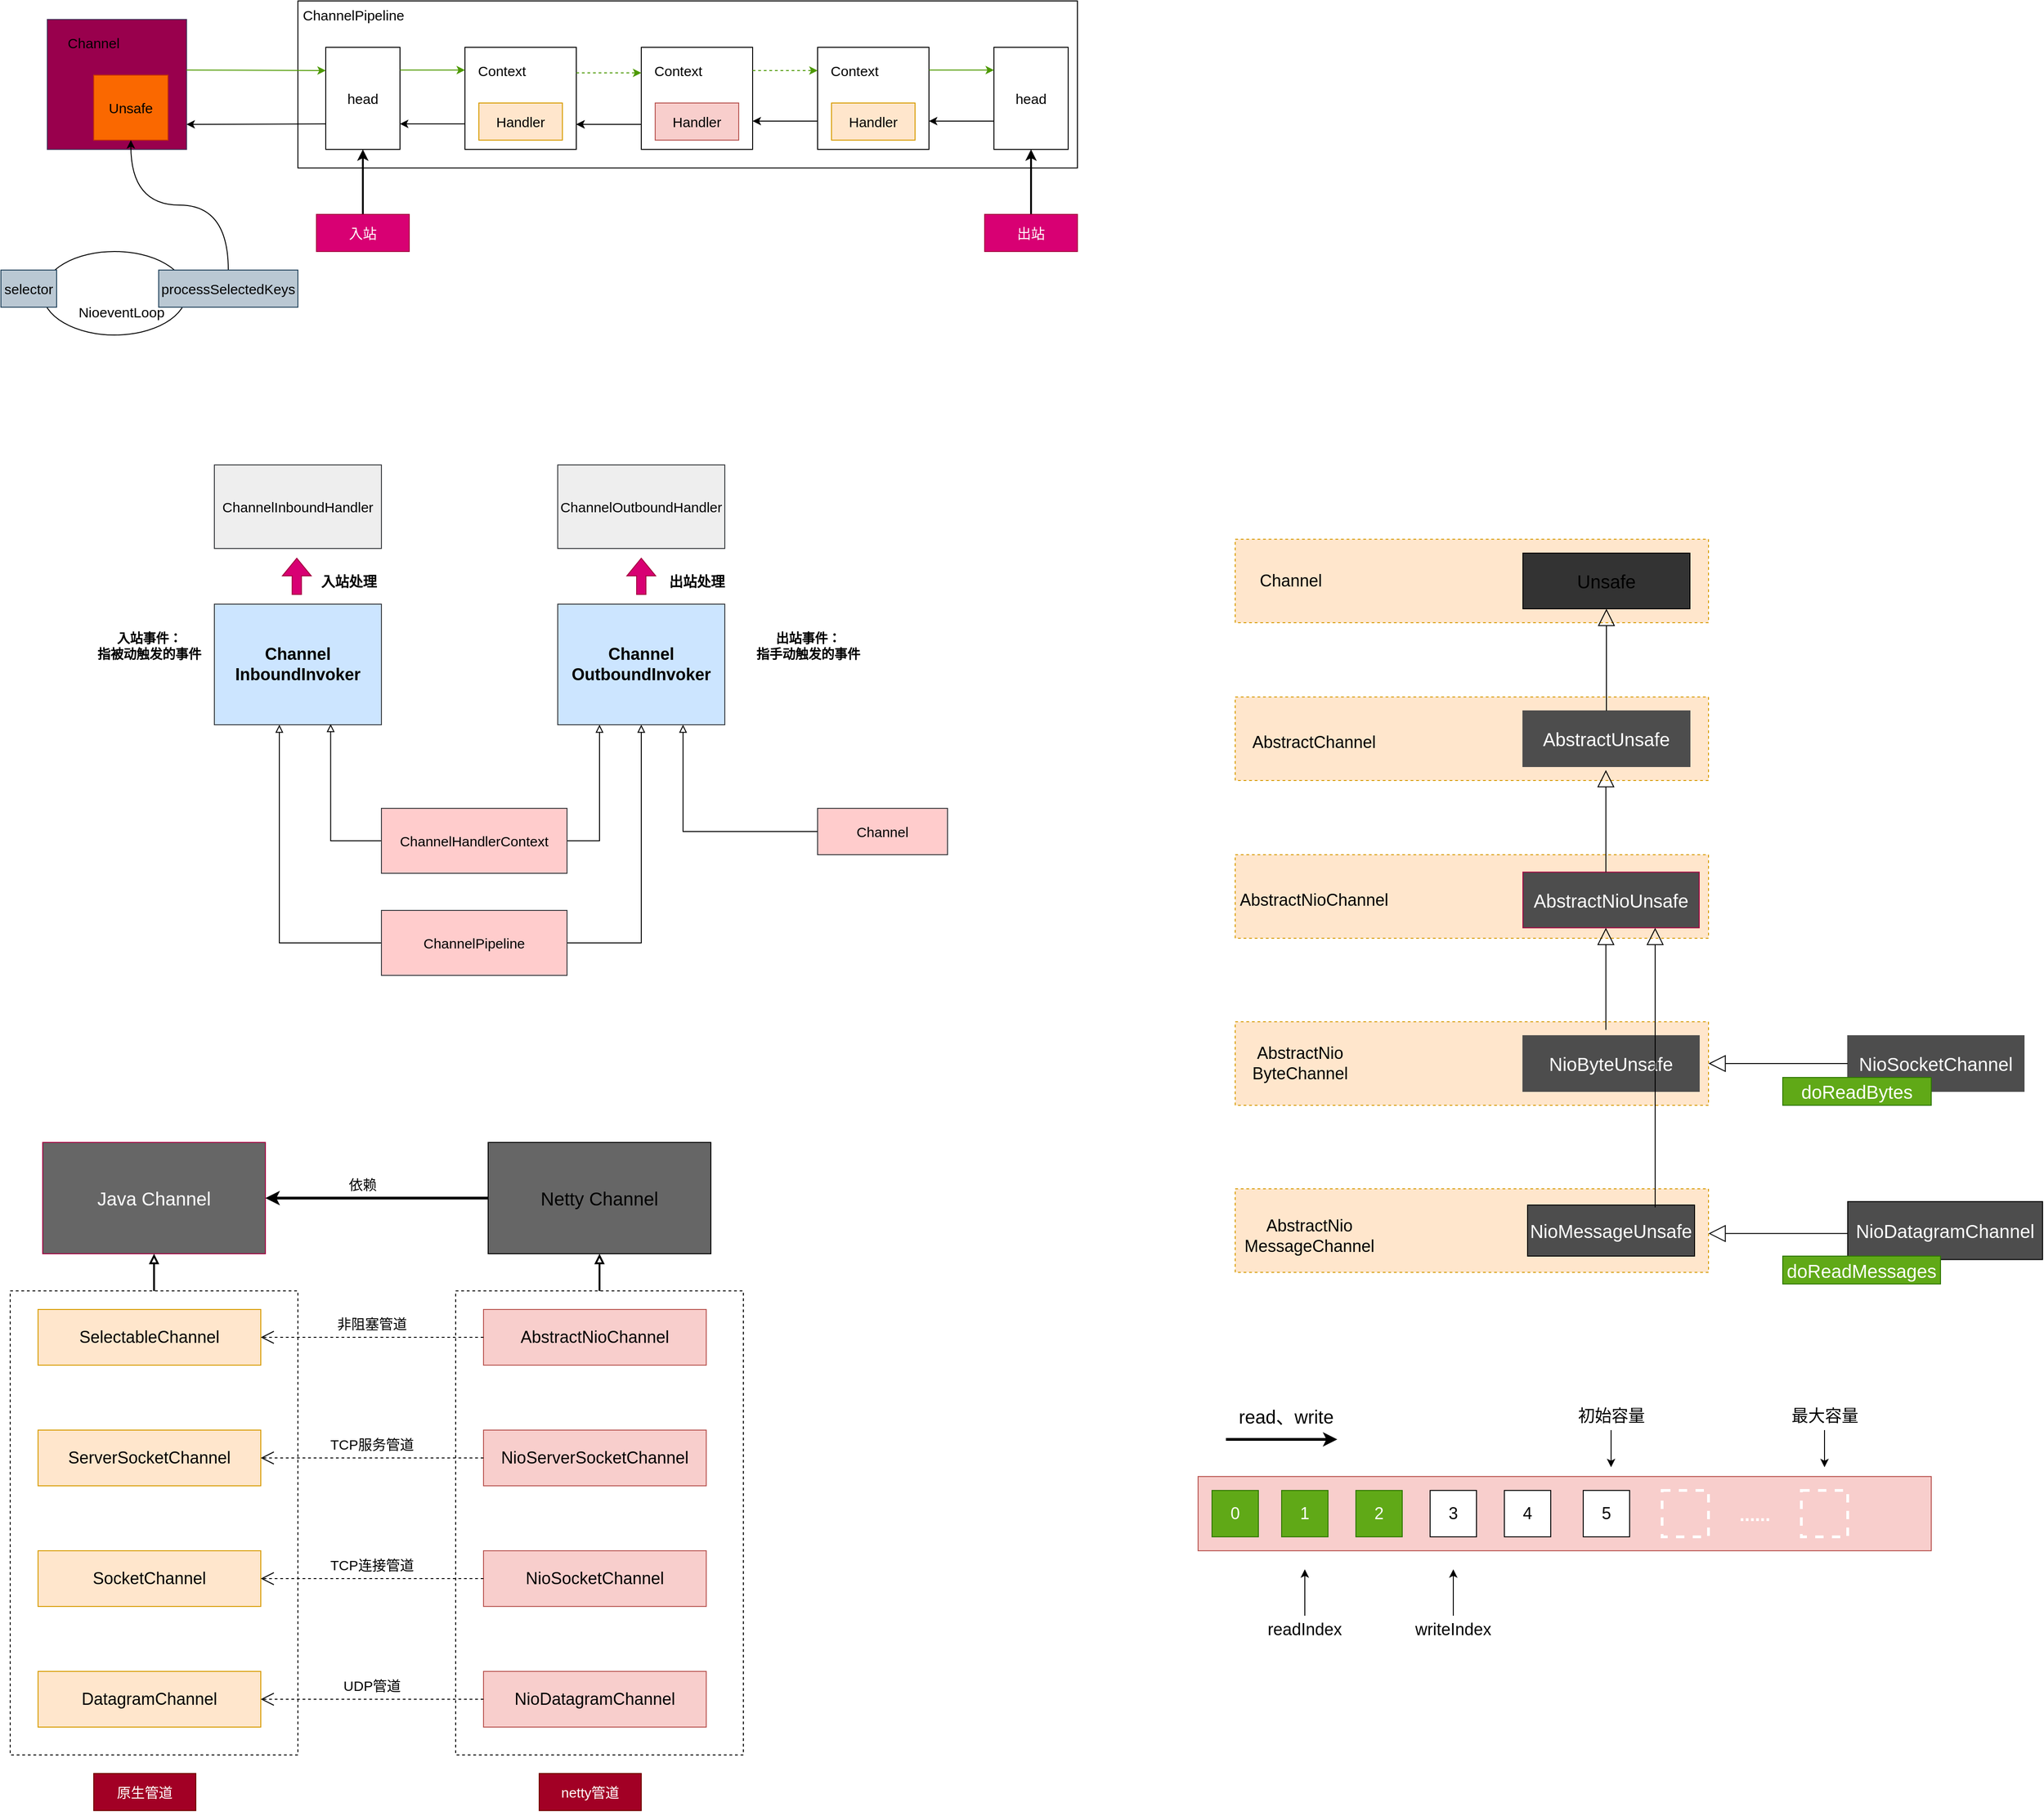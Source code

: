 <mxfile version="21.6.2" type="github">
  <diagram name="第 1 页" id="5RFoSRukjEvtjaILlS-Z">
    <mxGraphModel dx="1687" dy="899" grid="1" gridSize="10" guides="1" tooltips="1" connect="1" arrows="1" fold="1" page="1" pageScale="1" pageWidth="3300" pageHeight="2339" math="0" shadow="0">
      <root>
        <mxCell id="0" />
        <mxCell id="1" parent="0" />
        <mxCell id="2OzlkHz3CTzESMhRhcFs-1" value="" style="rounded=0;whiteSpace=wrap;html=1;fillColor=default;" vertex="1" parent="1">
          <mxGeometry x="640" y="250" width="840" height="180" as="geometry" />
        </mxCell>
        <mxCell id="2OzlkHz3CTzESMhRhcFs-2" value="&lt;font style=&quot;font-size: 15px;&quot;&gt;head&lt;/font&gt;" style="rounded=0;whiteSpace=wrap;html=1;" vertex="1" parent="1">
          <mxGeometry x="670" y="300" width="80" height="110" as="geometry" />
        </mxCell>
        <mxCell id="2OzlkHz3CTzESMhRhcFs-3" value="" style="rounded=0;whiteSpace=wrap;html=1;" vertex="1" parent="1">
          <mxGeometry x="820" y="300" width="120" height="110" as="geometry" />
        </mxCell>
        <mxCell id="2OzlkHz3CTzESMhRhcFs-9" value="&lt;font style=&quot;font-size: 15px;&quot;&gt;head&lt;/font&gt;" style="rounded=0;whiteSpace=wrap;html=1;" vertex="1" parent="1">
          <mxGeometry x="1390" y="300" width="80" height="110" as="geometry" />
        </mxCell>
        <mxCell id="2OzlkHz3CTzESMhRhcFs-10" value="&lt;font style=&quot;font-size: 15px;&quot;&gt;Handler&lt;/font&gt;" style="rounded=0;whiteSpace=wrap;html=1;fillColor=#ffe6cc;strokeColor=#d79b00;" vertex="1" parent="1">
          <mxGeometry x="835" y="360" width="90" height="40" as="geometry" />
        </mxCell>
        <mxCell id="2OzlkHz3CTzESMhRhcFs-11" value="&lt;font style=&quot;font-size: 15px;&quot;&gt;Context&lt;/font&gt;" style="text;html=1;strokeColor=none;fillColor=none;align=center;verticalAlign=middle;whiteSpace=wrap;rounded=0;" vertex="1" parent="1">
          <mxGeometry x="830" y="310" width="60" height="30" as="geometry" />
        </mxCell>
        <mxCell id="2OzlkHz3CTzESMhRhcFs-13" value="" style="rounded=0;whiteSpace=wrap;html=1;" vertex="1" parent="1">
          <mxGeometry x="1010" y="300" width="120" height="110" as="geometry" />
        </mxCell>
        <mxCell id="2OzlkHz3CTzESMhRhcFs-14" value="&lt;font style=&quot;font-size: 15px;&quot;&gt;Handler&lt;/font&gt;" style="rounded=0;whiteSpace=wrap;html=1;fillColor=#f8cecc;strokeColor=#b85450;" vertex="1" parent="1">
          <mxGeometry x="1025" y="360" width="90" height="40" as="geometry" />
        </mxCell>
        <mxCell id="2OzlkHz3CTzESMhRhcFs-15" value="&lt;font style=&quot;font-size: 15px;&quot;&gt;Context&lt;/font&gt;" style="text;html=1;strokeColor=none;fillColor=none;align=center;verticalAlign=middle;whiteSpace=wrap;rounded=0;" vertex="1" parent="1">
          <mxGeometry x="1020" y="310" width="60" height="30" as="geometry" />
        </mxCell>
        <mxCell id="2OzlkHz3CTzESMhRhcFs-16" value="" style="rounded=0;whiteSpace=wrap;html=1;" vertex="1" parent="1">
          <mxGeometry x="1200" y="300" width="120" height="110" as="geometry" />
        </mxCell>
        <mxCell id="2OzlkHz3CTzESMhRhcFs-17" value="&lt;font style=&quot;font-size: 15px;&quot;&gt;Handler&lt;/font&gt;" style="rounded=0;whiteSpace=wrap;html=1;fillColor=#ffe6cc;strokeColor=#d79b00;" vertex="1" parent="1">
          <mxGeometry x="1215" y="360" width="90" height="40" as="geometry" />
        </mxCell>
        <mxCell id="2OzlkHz3CTzESMhRhcFs-18" value="&lt;font style=&quot;font-size: 15px;&quot;&gt;Context&lt;/font&gt;" style="text;html=1;strokeColor=none;fillColor=none;align=center;verticalAlign=middle;whiteSpace=wrap;rounded=0;" vertex="1" parent="1">
          <mxGeometry x="1210" y="310" width="60" height="30" as="geometry" />
        </mxCell>
        <mxCell id="2OzlkHz3CTzESMhRhcFs-19" value="" style="endArrow=classic;html=1;rounded=0;exitX=1;exitY=0.25;exitDx=0;exitDy=0;entryX=0;entryY=0.25;entryDx=0;entryDy=0;fillColor=#ffcc99;strokeColor=#4D9900;dashed=1;" edge="1" parent="1" source="2OzlkHz3CTzESMhRhcFs-3" target="2OzlkHz3CTzESMhRhcFs-13">
          <mxGeometry width="50" height="50" relative="1" as="geometry">
            <mxPoint x="1000" y="520" as="sourcePoint" />
            <mxPoint x="1050" y="470" as="targetPoint" />
          </mxGeometry>
        </mxCell>
        <mxCell id="2OzlkHz3CTzESMhRhcFs-20" value="" style="endArrow=classic;html=1;rounded=0;exitX=1;exitY=0.25;exitDx=0;exitDy=0;entryX=0;entryY=0.25;entryDx=0;entryDy=0;fillColor=#ffcc99;strokeColor=#4D9900;dashed=1;" edge="1" parent="1">
          <mxGeometry width="50" height="50" relative="1" as="geometry">
            <mxPoint x="1130" y="325" as="sourcePoint" />
            <mxPoint x="1200" y="325" as="targetPoint" />
          </mxGeometry>
        </mxCell>
        <mxCell id="2OzlkHz3CTzESMhRhcFs-21" value="" style="endArrow=classic;html=1;rounded=0;exitX=1;exitY=0.25;exitDx=0;exitDy=0;entryX=0;entryY=0.25;entryDx=0;entryDy=0;fillColor=#ffcc99;strokeColor=#4D9900;" edge="1" parent="1">
          <mxGeometry width="50" height="50" relative="1" as="geometry">
            <mxPoint x="1320" y="324.5" as="sourcePoint" />
            <mxPoint x="1390" y="324.5" as="targetPoint" />
          </mxGeometry>
        </mxCell>
        <mxCell id="2OzlkHz3CTzESMhRhcFs-22" value="" style="endArrow=classic;html=1;rounded=0;exitX=1;exitY=0.25;exitDx=0;exitDy=0;entryX=0;entryY=0.25;entryDx=0;entryDy=0;fillColor=#ffcc99;strokeColor=#4D9900;" edge="1" parent="1">
          <mxGeometry width="50" height="50" relative="1" as="geometry">
            <mxPoint x="750" y="324.5" as="sourcePoint" />
            <mxPoint x="820" y="324.5" as="targetPoint" />
          </mxGeometry>
        </mxCell>
        <mxCell id="2OzlkHz3CTzESMhRhcFs-23" value="" style="endArrow=classic;html=1;rounded=0;exitX=0;exitY=0.75;exitDx=0;exitDy=0;entryX=1;entryY=0.75;entryDx=0;entryDy=0;" edge="1" parent="1" source="2OzlkHz3CTzESMhRhcFs-3" target="2OzlkHz3CTzESMhRhcFs-2">
          <mxGeometry width="50" height="50" relative="1" as="geometry">
            <mxPoint x="700" y="510" as="sourcePoint" />
            <mxPoint x="750" y="460" as="targetPoint" />
          </mxGeometry>
        </mxCell>
        <mxCell id="2OzlkHz3CTzESMhRhcFs-24" value="" style="endArrow=classic;html=1;rounded=0;exitX=0;exitY=0.75;exitDx=0;exitDy=0;entryX=1;entryY=0.75;entryDx=0;entryDy=0;" edge="1" parent="1">
          <mxGeometry width="50" height="50" relative="1" as="geometry">
            <mxPoint x="1010" y="383" as="sourcePoint" />
            <mxPoint x="940" y="383" as="targetPoint" />
          </mxGeometry>
        </mxCell>
        <mxCell id="2OzlkHz3CTzESMhRhcFs-25" value="" style="endArrow=classic;html=1;rounded=0;exitX=0;exitY=0.75;exitDx=0;exitDy=0;entryX=1;entryY=0.75;entryDx=0;entryDy=0;" edge="1" parent="1">
          <mxGeometry width="50" height="50" relative="1" as="geometry">
            <mxPoint x="1200" y="379.5" as="sourcePoint" />
            <mxPoint x="1130" y="379.5" as="targetPoint" />
          </mxGeometry>
        </mxCell>
        <mxCell id="2OzlkHz3CTzESMhRhcFs-26" value="" style="endArrow=classic;html=1;rounded=0;exitX=0;exitY=0.75;exitDx=0;exitDy=0;entryX=1;entryY=0.75;entryDx=0;entryDy=0;" edge="1" parent="1">
          <mxGeometry width="50" height="50" relative="1" as="geometry">
            <mxPoint x="1010" y="383" as="sourcePoint" />
            <mxPoint x="940" y="383" as="targetPoint" />
          </mxGeometry>
        </mxCell>
        <mxCell id="2OzlkHz3CTzESMhRhcFs-27" value="" style="endArrow=classic;html=1;rounded=0;exitX=0;exitY=0.75;exitDx=0;exitDy=0;entryX=1;entryY=0.75;entryDx=0;entryDy=0;" edge="1" parent="1">
          <mxGeometry width="50" height="50" relative="1" as="geometry">
            <mxPoint x="1390" y="379.5" as="sourcePoint" />
            <mxPoint x="1320" y="379.5" as="targetPoint" />
          </mxGeometry>
        </mxCell>
        <mxCell id="2OzlkHz3CTzESMhRhcFs-28" value="&lt;span style=&quot;font-size: 15px;&quot;&gt;ChannelPipeline&lt;/span&gt;" style="text;html=1;strokeColor=none;fillColor=none;align=center;verticalAlign=middle;whiteSpace=wrap;rounded=0;" vertex="1" parent="1">
          <mxGeometry x="640" y="250" width="120" height="30" as="geometry" />
        </mxCell>
        <mxCell id="2OzlkHz3CTzESMhRhcFs-29" value="" style="rounded=0;whiteSpace=wrap;html=1;fillColor=#99004D;fontColor=#ffffff;strokeColor=#432D57;" vertex="1" parent="1">
          <mxGeometry x="370" y="270" width="150" height="140" as="geometry" />
        </mxCell>
        <mxCell id="2OzlkHz3CTzESMhRhcFs-30" value="&lt;font style=&quot;font-size: 15px;&quot;&gt;Unsafe&lt;/font&gt;" style="rounded=0;whiteSpace=wrap;html=1;fillColor=#fa6800;fontColor=#000000;strokeColor=#C73500;" vertex="1" parent="1">
          <mxGeometry x="420" y="330" width="80" height="70" as="geometry" />
        </mxCell>
        <mxCell id="2OzlkHz3CTzESMhRhcFs-31" value="&lt;font style=&quot;font-size: 15px;&quot;&gt;Channel&lt;/font&gt;" style="text;html=1;strokeColor=none;fillColor=none;align=center;verticalAlign=middle;whiteSpace=wrap;rounded=0;" vertex="1" parent="1">
          <mxGeometry x="390" y="280" width="60" height="30" as="geometry" />
        </mxCell>
        <mxCell id="2OzlkHz3CTzESMhRhcFs-32" value="" style="ellipse;whiteSpace=wrap;html=1;" vertex="1" parent="1">
          <mxGeometry x="365" y="520" width="155" height="90" as="geometry" />
        </mxCell>
        <mxCell id="2OzlkHz3CTzESMhRhcFs-36" style="edgeStyle=orthogonalEdgeStyle;rounded=0;orthogonalLoop=1;jettySize=auto;html=1;entryX=0.5;entryY=1;entryDx=0;entryDy=0;curved=1;" edge="1" parent="1" source="2OzlkHz3CTzESMhRhcFs-33" target="2OzlkHz3CTzESMhRhcFs-30">
          <mxGeometry relative="1" as="geometry" />
        </mxCell>
        <mxCell id="2OzlkHz3CTzESMhRhcFs-33" value="&lt;font style=&quot;font-size: 15px;&quot;&gt;processSelectedKeys&lt;/font&gt;" style="rounded=0;whiteSpace=wrap;html=1;fillColor=#bac8d3;strokeColor=#23445d;" vertex="1" parent="1">
          <mxGeometry x="490" y="540" width="150" height="40" as="geometry" />
        </mxCell>
        <mxCell id="2OzlkHz3CTzESMhRhcFs-34" value="&lt;font style=&quot;font-size: 15px;&quot;&gt;selector&lt;/font&gt;" style="rounded=0;whiteSpace=wrap;html=1;fillColor=#bac8d3;strokeColor=#23445d;" vertex="1" parent="1">
          <mxGeometry x="320" y="540" width="60" height="40" as="geometry" />
        </mxCell>
        <mxCell id="2OzlkHz3CTzESMhRhcFs-35" value="&lt;font style=&quot;font-size: 15px;&quot;&gt;NioeventLoop&lt;/font&gt;" style="text;html=1;strokeColor=none;fillColor=none;align=center;verticalAlign=middle;whiteSpace=wrap;rounded=0;" vertex="1" parent="1">
          <mxGeometry x="420" y="570" width="60" height="30" as="geometry" />
        </mxCell>
        <mxCell id="2OzlkHz3CTzESMhRhcFs-37" value="" style="endArrow=classic;html=1;rounded=0;exitX=1;exitY=0.25;exitDx=0;exitDy=0;fillColor=#ffcc99;strokeColor=#4D9900;" edge="1" parent="1">
          <mxGeometry width="50" height="50" relative="1" as="geometry">
            <mxPoint x="520" y="324.5" as="sourcePoint" />
            <mxPoint x="670" y="325" as="targetPoint" />
          </mxGeometry>
        </mxCell>
        <mxCell id="2OzlkHz3CTzESMhRhcFs-38" value="" style="endArrow=classic;html=1;rounded=0;exitX=0;exitY=0.75;exitDx=0;exitDy=0;entryX=1;entryY=0.75;entryDx=0;entryDy=0;" edge="1" parent="1" source="2OzlkHz3CTzESMhRhcFs-2">
          <mxGeometry width="50" height="50" relative="1" as="geometry">
            <mxPoint x="590" y="383" as="sourcePoint" />
            <mxPoint x="520" y="383" as="targetPoint" />
          </mxGeometry>
        </mxCell>
        <mxCell id="2OzlkHz3CTzESMhRhcFs-40" style="edgeStyle=orthogonalEdgeStyle;rounded=0;orthogonalLoop=1;jettySize=auto;html=1;entryX=0.5;entryY=1;entryDx=0;entryDy=0;strokeWidth=2;" edge="1" parent="1" source="2OzlkHz3CTzESMhRhcFs-39" target="2OzlkHz3CTzESMhRhcFs-2">
          <mxGeometry relative="1" as="geometry" />
        </mxCell>
        <mxCell id="2OzlkHz3CTzESMhRhcFs-39" value="&lt;font style=&quot;font-size: 15px;&quot;&gt;入站&lt;/font&gt;" style="rounded=0;whiteSpace=wrap;html=1;fillColor=#d80073;fontColor=#ffffff;strokeColor=#A50040;" vertex="1" parent="1">
          <mxGeometry x="660" y="480" width="100" height="40" as="geometry" />
        </mxCell>
        <mxCell id="2OzlkHz3CTzESMhRhcFs-42" value="" style="edgeStyle=orthogonalEdgeStyle;rounded=0;orthogonalLoop=1;jettySize=auto;html=1;strokeWidth=2;" edge="1" parent="1" source="2OzlkHz3CTzESMhRhcFs-41" target="2OzlkHz3CTzESMhRhcFs-9">
          <mxGeometry relative="1" as="geometry" />
        </mxCell>
        <mxCell id="2OzlkHz3CTzESMhRhcFs-41" value="&lt;font style=&quot;font-size: 15px;&quot;&gt;出站&lt;/font&gt;" style="rounded=0;whiteSpace=wrap;html=1;fillColor=#d80073;fontColor=#ffffff;strokeColor=#A50040;" vertex="1" parent="1">
          <mxGeometry x="1380" y="480" width="100" height="40" as="geometry" />
        </mxCell>
        <mxCell id="2OzlkHz3CTzESMhRhcFs-43" value="&lt;font style=&quot;font-size: 18px;&quot;&gt;&lt;b&gt;Channel&lt;br&gt;InboundInvoker&lt;/b&gt;&lt;/font&gt;" style="rounded=0;whiteSpace=wrap;html=1;fillColor=#cce5ff;strokeColor=#36393d;" vertex="1" parent="1">
          <mxGeometry x="550" y="900" width="180" height="130" as="geometry" />
        </mxCell>
        <mxCell id="2OzlkHz3CTzESMhRhcFs-44" value="&lt;font style=&quot;font-size: 18px;&quot;&gt;&lt;b&gt;Channel&lt;br&gt;OutboundInvoker&lt;/b&gt;&lt;/font&gt;" style="rounded=0;whiteSpace=wrap;html=1;fillColor=#cce5ff;strokeColor=#36393d;" vertex="1" parent="1">
          <mxGeometry x="920" y="900" width="180" height="130" as="geometry" />
        </mxCell>
        <mxCell id="2OzlkHz3CTzESMhRhcFs-45" value="&lt;font style=&quot;font-size: 15px;&quot;&gt;ChannelInboundHandler&lt;/font&gt;" style="rounded=0;whiteSpace=wrap;html=1;fillColor=#eeeeee;strokeColor=#36393d;" vertex="1" parent="1">
          <mxGeometry x="550" y="750" width="180" height="90" as="geometry" />
        </mxCell>
        <mxCell id="2OzlkHz3CTzESMhRhcFs-46" value="&lt;font style=&quot;font-size: 15px;&quot;&gt;ChannelOutboundHandler&lt;/font&gt;" style="rounded=0;whiteSpace=wrap;html=1;fillColor=#eeeeee;strokeColor=#36393d;" vertex="1" parent="1">
          <mxGeometry x="920" y="750" width="180" height="90" as="geometry" />
        </mxCell>
        <mxCell id="2OzlkHz3CTzESMhRhcFs-51" style="edgeStyle=orthogonalEdgeStyle;rounded=0;orthogonalLoop=1;jettySize=auto;html=1;entryX=0.696;entryY=0.994;entryDx=0;entryDy=0;entryPerimeter=0;endArrow=block;endFill=0;" edge="1" parent="1" source="2OzlkHz3CTzESMhRhcFs-47" target="2OzlkHz3CTzESMhRhcFs-43">
          <mxGeometry relative="1" as="geometry">
            <mxPoint x="685" y="1030" as="targetPoint" />
            <Array as="points">
              <mxPoint x="675" y="1155" />
            </Array>
          </mxGeometry>
        </mxCell>
        <mxCell id="2OzlkHz3CTzESMhRhcFs-52" style="edgeStyle=orthogonalEdgeStyle;rounded=0;orthogonalLoop=1;jettySize=auto;html=1;entryX=0.25;entryY=1;entryDx=0;entryDy=0;endArrow=block;endFill=0;" edge="1" parent="1" source="2OzlkHz3CTzESMhRhcFs-47" target="2OzlkHz3CTzESMhRhcFs-44">
          <mxGeometry relative="1" as="geometry">
            <Array as="points">
              <mxPoint x="965" y="1155" />
            </Array>
          </mxGeometry>
        </mxCell>
        <mxCell id="2OzlkHz3CTzESMhRhcFs-47" value="&lt;font style=&quot;font-size: 15px;&quot;&gt;ChannelHandlerContext&lt;/font&gt;" style="rounded=0;whiteSpace=wrap;html=1;fillColor=#ffcccc;strokeColor=#36393d;" vertex="1" parent="1">
          <mxGeometry x="730" y="1120" width="200" height="70" as="geometry" />
        </mxCell>
        <mxCell id="2OzlkHz3CTzESMhRhcFs-53" style="edgeStyle=orthogonalEdgeStyle;rounded=0;orthogonalLoop=1;jettySize=auto;html=1;endArrow=block;endFill=0;" edge="1" parent="1" source="2OzlkHz3CTzESMhRhcFs-48">
          <mxGeometry relative="1" as="geometry">
            <mxPoint x="620" y="1030" as="targetPoint" />
            <Array as="points">
              <mxPoint x="620" y="1265" />
            </Array>
          </mxGeometry>
        </mxCell>
        <mxCell id="2OzlkHz3CTzESMhRhcFs-54" style="edgeStyle=orthogonalEdgeStyle;rounded=0;orthogonalLoop=1;jettySize=auto;html=1;endArrow=block;endFill=0;" edge="1" parent="1" source="2OzlkHz3CTzESMhRhcFs-48">
          <mxGeometry relative="1" as="geometry">
            <mxPoint x="1010" y="1030" as="targetPoint" />
            <Array as="points">
              <mxPoint x="1010" y="1265" />
              <mxPoint x="1010" y="1030" />
            </Array>
          </mxGeometry>
        </mxCell>
        <mxCell id="2OzlkHz3CTzESMhRhcFs-48" value="&lt;font style=&quot;font-size: 15px;&quot;&gt;ChannelPipeline&lt;/font&gt;" style="rounded=0;whiteSpace=wrap;html=1;fillColor=#ffcccc;strokeColor=#36393d;" vertex="1" parent="1">
          <mxGeometry x="730" y="1230" width="200" height="70" as="geometry" />
        </mxCell>
        <mxCell id="2OzlkHz3CTzESMhRhcFs-49" value="" style="shape=flexArrow;endArrow=classic;html=1;rounded=0;fillColor=#d80073;strokeColor=#A50040;" edge="1" parent="1">
          <mxGeometry width="50" height="50" relative="1" as="geometry">
            <mxPoint x="638.82" y="890" as="sourcePoint" />
            <mxPoint x="638.82" y="850" as="targetPoint" />
          </mxGeometry>
        </mxCell>
        <mxCell id="2OzlkHz3CTzESMhRhcFs-50" value="" style="shape=flexArrow;endArrow=classic;html=1;rounded=0;fillColor=#d80073;strokeColor=#A50040;" edge="1" parent="1">
          <mxGeometry width="50" height="50" relative="1" as="geometry">
            <mxPoint x="1010" y="890" as="sourcePoint" />
            <mxPoint x="1010" y="850" as="targetPoint" />
          </mxGeometry>
        </mxCell>
        <mxCell id="2OzlkHz3CTzESMhRhcFs-56" style="edgeStyle=orthogonalEdgeStyle;rounded=0;orthogonalLoop=1;jettySize=auto;html=1;entryX=0.75;entryY=1;entryDx=0;entryDy=0;endArrow=block;endFill=0;" edge="1" parent="1" source="2OzlkHz3CTzESMhRhcFs-55" target="2OzlkHz3CTzESMhRhcFs-44">
          <mxGeometry relative="1" as="geometry" />
        </mxCell>
        <mxCell id="2OzlkHz3CTzESMhRhcFs-55" value="&lt;font style=&quot;font-size: 15px;&quot;&gt;Channel&lt;/font&gt;" style="rounded=0;whiteSpace=wrap;html=1;fillColor=#ffcccc;strokeColor=#36393d;" vertex="1" parent="1">
          <mxGeometry x="1200" y="1120" width="140" height="50" as="geometry" />
        </mxCell>
        <mxCell id="2OzlkHz3CTzESMhRhcFs-59" value="&lt;font style=&quot;font-size: 15px;&quot;&gt;&lt;b&gt;入站处理&lt;/b&gt;&lt;/font&gt;" style="text;html=1;strokeColor=none;fillColor=none;align=center;verticalAlign=middle;whiteSpace=wrap;rounded=0;" vertex="1" parent="1">
          <mxGeometry x="660" y="860" width="70" height="30" as="geometry" />
        </mxCell>
        <mxCell id="2OzlkHz3CTzESMhRhcFs-60" value="&lt;font style=&quot;font-size: 15px;&quot;&gt;&lt;b&gt;出站处理&lt;/b&gt;&lt;/font&gt;" style="text;html=1;strokeColor=none;fillColor=none;align=center;verticalAlign=middle;whiteSpace=wrap;rounded=0;" vertex="1" parent="1">
          <mxGeometry x="1035" y="860" width="70" height="30" as="geometry" />
        </mxCell>
        <mxCell id="2OzlkHz3CTzESMhRhcFs-61" value="&lt;font style=&quot;font-size: 14px;&quot;&gt;&lt;b&gt;入站事件：&lt;br&gt;指被动触发的事件&lt;/b&gt;&lt;/font&gt;" style="text;html=1;strokeColor=none;fillColor=none;align=center;verticalAlign=middle;whiteSpace=wrap;rounded=0;" vertex="1" parent="1">
          <mxGeometry x="420" y="920" width="120" height="50" as="geometry" />
        </mxCell>
        <mxCell id="2OzlkHz3CTzESMhRhcFs-62" value="&lt;font style=&quot;font-size: 14px;&quot;&gt;&lt;b&gt;出站事件：&lt;br&gt;指手动触发的事件&lt;/b&gt;&lt;/font&gt;" style="text;html=1;strokeColor=none;fillColor=none;align=center;verticalAlign=middle;whiteSpace=wrap;rounded=0;" vertex="1" parent="1">
          <mxGeometry x="1130" y="920" width="120" height="50" as="geometry" />
        </mxCell>
        <mxCell id="2OzlkHz3CTzESMhRhcFs-63" value="&lt;font style=&quot;font-size: 20px;&quot;&gt;Java Channel&lt;/font&gt;" style="rounded=0;whiteSpace=wrap;html=1;fillColor=#666666;fontColor=#ffffff;strokeColor=#A50040;" vertex="1" parent="1">
          <mxGeometry x="365" y="1480" width="240" height="120" as="geometry" />
        </mxCell>
        <mxCell id="2OzlkHz3CTzESMhRhcFs-74" style="edgeStyle=orthogonalEdgeStyle;rounded=0;orthogonalLoop=1;jettySize=auto;html=1;entryX=1;entryY=0.5;entryDx=0;entryDy=0;strokeWidth=3;" edge="1" parent="1" source="2OzlkHz3CTzESMhRhcFs-64" target="2OzlkHz3CTzESMhRhcFs-63">
          <mxGeometry relative="1" as="geometry" />
        </mxCell>
        <mxCell id="2OzlkHz3CTzESMhRhcFs-64" value="&lt;font style=&quot;font-size: 20px;&quot;&gt;Netty Channel&lt;/font&gt;" style="rounded=0;whiteSpace=wrap;html=1;fillColor=#666666;" vertex="1" parent="1">
          <mxGeometry x="845" y="1480" width="240" height="120" as="geometry" />
        </mxCell>
        <mxCell id="2OzlkHz3CTzESMhRhcFs-65" value="&lt;font style=&quot;font-size: 18px;&quot;&gt;SelectableChannel&lt;/font&gt;" style="rounded=0;whiteSpace=wrap;html=1;fillColor=#ffe6cc;strokeColor=#d79b00;" vertex="1" parent="1">
          <mxGeometry x="360" y="1660" width="240" height="60" as="geometry" />
        </mxCell>
        <mxCell id="2OzlkHz3CTzESMhRhcFs-66" value="&lt;font style=&quot;font-size: 18px;&quot;&gt;ServerSocketChannel&lt;/font&gt;" style="rounded=0;whiteSpace=wrap;html=1;fillColor=#ffe6cc;strokeColor=#d79b00;" vertex="1" parent="1">
          <mxGeometry x="360" y="1790" width="240" height="60" as="geometry" />
        </mxCell>
        <mxCell id="2OzlkHz3CTzESMhRhcFs-67" value="&lt;font style=&quot;font-size: 18px;&quot;&gt;SocketChannel&lt;/font&gt;" style="rounded=0;whiteSpace=wrap;html=1;fillColor=#ffe6cc;strokeColor=#d79b00;" vertex="1" parent="1">
          <mxGeometry x="360" y="1920" width="240" height="60" as="geometry" />
        </mxCell>
        <mxCell id="2OzlkHz3CTzESMhRhcFs-68" value="&lt;font style=&quot;font-size: 18px;&quot;&gt;DatagramChannel&lt;/font&gt;" style="rounded=0;whiteSpace=wrap;html=1;fillColor=#ffe6cc;strokeColor=#d79b00;" vertex="1" parent="1">
          <mxGeometry x="360" y="2050" width="240" height="60" as="geometry" />
        </mxCell>
        <mxCell id="2OzlkHz3CTzESMhRhcFs-69" value="&lt;font style=&quot;font-size: 18px;&quot;&gt;AbstractNioChannel&lt;/font&gt;" style="rounded=0;whiteSpace=wrap;html=1;fillColor=#f8cecc;strokeColor=#b85450;" vertex="1" parent="1">
          <mxGeometry x="840" y="1660" width="240" height="60" as="geometry" />
        </mxCell>
        <mxCell id="2OzlkHz3CTzESMhRhcFs-70" value="&lt;font style=&quot;font-size: 18px;&quot;&gt;NioServerSocketChannel&lt;/font&gt;" style="rounded=0;whiteSpace=wrap;html=1;fillColor=#f8cecc;strokeColor=#b85450;" vertex="1" parent="1">
          <mxGeometry x="840" y="1790" width="240" height="60" as="geometry" />
        </mxCell>
        <mxCell id="2OzlkHz3CTzESMhRhcFs-71" value="&lt;font style=&quot;font-size: 18px;&quot;&gt;NioSocketChannel&lt;/font&gt;" style="rounded=0;whiteSpace=wrap;html=1;fillColor=#f8cecc;strokeColor=#b85450;" vertex="1" parent="1">
          <mxGeometry x="840" y="1920" width="240" height="60" as="geometry" />
        </mxCell>
        <mxCell id="2OzlkHz3CTzESMhRhcFs-72" value="&lt;font style=&quot;font-size: 18px;&quot;&gt;NioDatagramChannel&lt;/font&gt;" style="rounded=0;whiteSpace=wrap;html=1;fillColor=#f8cecc;strokeColor=#b85450;" vertex="1" parent="1">
          <mxGeometry x="840" y="2050" width="240" height="60" as="geometry" />
        </mxCell>
        <mxCell id="2OzlkHz3CTzESMhRhcFs-75" value="&lt;font style=&quot;font-size: 15px;&quot;&gt;依赖&lt;/font&gt;" style="text;html=1;strokeColor=none;fillColor=none;align=center;verticalAlign=middle;whiteSpace=wrap;rounded=0;" vertex="1" parent="1">
          <mxGeometry x="680" y="1510" width="60" height="30" as="geometry" />
        </mxCell>
        <mxCell id="2OzlkHz3CTzESMhRhcFs-76" value="" style="endArrow=open;endSize=12;dashed=1;html=1;rounded=0;entryX=1;entryY=0.5;entryDx=0;entryDy=0;exitX=0;exitY=0.5;exitDx=0;exitDy=0;" edge="1" parent="1" source="2OzlkHz3CTzESMhRhcFs-69" target="2OzlkHz3CTzESMhRhcFs-65">
          <mxGeometry width="160" relative="1" as="geometry">
            <mxPoint x="720" y="1770" as="sourcePoint" />
            <mxPoint x="880" y="1770" as="targetPoint" />
          </mxGeometry>
        </mxCell>
        <mxCell id="2OzlkHz3CTzESMhRhcFs-77" value="" style="endArrow=open;endSize=12;dashed=1;html=1;rounded=0;entryX=1;entryY=0.5;entryDx=0;entryDy=0;" edge="1" parent="1" source="2OzlkHz3CTzESMhRhcFs-70" target="2OzlkHz3CTzESMhRhcFs-66">
          <mxGeometry width="160" relative="1" as="geometry">
            <mxPoint x="670" y="1850" as="sourcePoint" />
            <mxPoint x="830" y="1850" as="targetPoint" />
            <mxPoint as="offset" />
          </mxGeometry>
        </mxCell>
        <mxCell id="2OzlkHz3CTzESMhRhcFs-78" value="" style="endArrow=open;endSize=12;dashed=1;html=1;rounded=0;entryX=1;entryY=0.5;entryDx=0;entryDy=0;" edge="1" parent="1" source="2OzlkHz3CTzESMhRhcFs-72" target="2OzlkHz3CTzESMhRhcFs-68">
          <mxGeometry width="160" relative="1" as="geometry">
            <mxPoint x="550" y="2240" as="sourcePoint" />
            <mxPoint x="710" y="2240" as="targetPoint" />
            <mxPoint as="offset" />
          </mxGeometry>
        </mxCell>
        <mxCell id="2OzlkHz3CTzESMhRhcFs-79" value="" style="endArrow=open;endSize=12;dashed=1;html=1;rounded=0;entryX=1;entryY=0.5;entryDx=0;entryDy=0;exitX=0;exitY=0.5;exitDx=0;exitDy=0;" edge="1" parent="1" source="2OzlkHz3CTzESMhRhcFs-71" target="2OzlkHz3CTzESMhRhcFs-67">
          <mxGeometry width="160" relative="1" as="geometry">
            <mxPoint x="690" y="1960" as="sourcePoint" />
            <mxPoint x="850" y="1960" as="targetPoint" />
          </mxGeometry>
        </mxCell>
        <mxCell id="2OzlkHz3CTzESMhRhcFs-80" value="&lt;font style=&quot;font-size: 15px;&quot;&gt;非阻塞管道&lt;/font&gt;" style="text;html=1;strokeColor=none;fillColor=none;align=center;verticalAlign=middle;whiteSpace=wrap;rounded=0;" vertex="1" parent="1">
          <mxGeometry x="680" y="1660" width="80" height="30" as="geometry" />
        </mxCell>
        <mxCell id="2OzlkHz3CTzESMhRhcFs-81" value="&lt;font style=&quot;font-size: 15px;&quot;&gt;TCP服务管道&lt;/font&gt;" style="text;html=1;strokeColor=none;fillColor=none;align=center;verticalAlign=middle;whiteSpace=wrap;rounded=0;" vertex="1" parent="1">
          <mxGeometry x="670" y="1790" width="100" height="30" as="geometry" />
        </mxCell>
        <mxCell id="2OzlkHz3CTzESMhRhcFs-82" value="&lt;font style=&quot;font-size: 15px;&quot;&gt;TCP连接管道&lt;/font&gt;" style="text;html=1;strokeColor=none;fillColor=none;align=center;verticalAlign=middle;whiteSpace=wrap;rounded=0;" vertex="1" parent="1">
          <mxGeometry x="670" y="1920" width="100" height="30" as="geometry" />
        </mxCell>
        <mxCell id="2OzlkHz3CTzESMhRhcFs-83" value="&lt;font style=&quot;font-size: 15px;&quot;&gt;UDP管道&lt;/font&gt;" style="text;html=1;strokeColor=none;fillColor=none;align=center;verticalAlign=middle;whiteSpace=wrap;rounded=0;" vertex="1" parent="1">
          <mxGeometry x="670" y="2050" width="100" height="30" as="geometry" />
        </mxCell>
        <mxCell id="2OzlkHz3CTzESMhRhcFs-84" value="&lt;font style=&quot;font-size: 15px;&quot;&gt;原生管道&lt;/font&gt;" style="rounded=0;whiteSpace=wrap;html=1;fillColor=#a20025;fontColor=#ffffff;strokeColor=#6F0000;" vertex="1" parent="1">
          <mxGeometry x="420" y="2160" width="110" height="40" as="geometry" />
        </mxCell>
        <mxCell id="2OzlkHz3CTzESMhRhcFs-85" value="&lt;font style=&quot;font-size: 15px;&quot;&gt;netty管道&lt;/font&gt;" style="rounded=0;whiteSpace=wrap;html=1;fillColor=#a20025;fontColor=#ffffff;strokeColor=#6F0000;" vertex="1" parent="1">
          <mxGeometry x="900" y="2160" width="110" height="40" as="geometry" />
        </mxCell>
        <mxCell id="2OzlkHz3CTzESMhRhcFs-89" value="" style="edgeStyle=orthogonalEdgeStyle;rounded=0;orthogonalLoop=1;jettySize=auto;html=1;endArrow=block;endFill=0;strokeWidth=2;" edge="1" parent="1" source="2OzlkHz3CTzESMhRhcFs-86" target="2OzlkHz3CTzESMhRhcFs-63">
          <mxGeometry relative="1" as="geometry" />
        </mxCell>
        <mxCell id="2OzlkHz3CTzESMhRhcFs-86" value="" style="rounded=0;whiteSpace=wrap;html=1;fillColor=none;dashed=1;" vertex="1" parent="1">
          <mxGeometry x="330" y="1640" width="310" height="500" as="geometry" />
        </mxCell>
        <mxCell id="2OzlkHz3CTzESMhRhcFs-90" value="" style="edgeStyle=orthogonalEdgeStyle;rounded=0;orthogonalLoop=1;jettySize=auto;html=1;endArrow=block;endFill=0;strokeWidth=2;" edge="1" parent="1" source="2OzlkHz3CTzESMhRhcFs-87" target="2OzlkHz3CTzESMhRhcFs-64">
          <mxGeometry relative="1" as="geometry" />
        </mxCell>
        <mxCell id="2OzlkHz3CTzESMhRhcFs-87" value="" style="rounded=0;whiteSpace=wrap;html=1;fillColor=none;dashed=1;" vertex="1" parent="1">
          <mxGeometry x="810" y="1640" width="310" height="500" as="geometry" />
        </mxCell>
        <mxCell id="2OzlkHz3CTzESMhRhcFs-91" value="" style="rounded=0;whiteSpace=wrap;html=1;fillColor=#ffe6cc;dashed=1;strokeColor=#d79b00;" vertex="1" parent="1">
          <mxGeometry x="1650" y="830" width="510" height="90" as="geometry" />
        </mxCell>
        <mxCell id="2OzlkHz3CTzESMhRhcFs-92" value="&lt;font style=&quot;font-size: 20px;&quot;&gt;Unsafe&lt;/font&gt;" style="rounded=0;whiteSpace=wrap;html=1;fillColor=#333333;" vertex="1" parent="1">
          <mxGeometry x="1960" y="845" width="180" height="60" as="geometry" />
        </mxCell>
        <mxCell id="2OzlkHz3CTzESMhRhcFs-93" value="&lt;font style=&quot;font-size: 18px;&quot;&gt;Channel&lt;/font&gt;" style="text;html=1;strokeColor=none;fillColor=none;align=center;verticalAlign=middle;whiteSpace=wrap;rounded=0;" vertex="1" parent="1">
          <mxGeometry x="1670" y="857.5" width="80" height="35" as="geometry" />
        </mxCell>
        <mxCell id="2OzlkHz3CTzESMhRhcFs-97" value="" style="rounded=0;whiteSpace=wrap;html=1;fillColor=#ffe6cc;dashed=1;strokeColor=#d79b00;" vertex="1" parent="1">
          <mxGeometry x="1650" y="1350" width="510" height="90" as="geometry" />
        </mxCell>
        <mxCell id="2OzlkHz3CTzESMhRhcFs-98" value="&lt;font color=&quot;#ffffff&quot; style=&quot;font-size: 20px;&quot;&gt;NioByteUnsafe&lt;/font&gt;" style="rounded=0;whiteSpace=wrap;html=1;strokeColor=#4D4D4D;fillColor=#4D4D4D;" vertex="1" parent="1">
          <mxGeometry x="1960" y="1365" width="190" height="60" as="geometry" />
        </mxCell>
        <mxCell id="2OzlkHz3CTzESMhRhcFs-99" value="&lt;font style=&quot;font-size: 18px;&quot;&gt;AbstractNio&lt;br&gt;ByteChannel&lt;/font&gt;" style="text;html=1;strokeColor=none;fillColor=none;align=center;verticalAlign=middle;whiteSpace=wrap;rounded=0;" vertex="1" parent="1">
          <mxGeometry x="1650" y="1373.75" width="140" height="42.5" as="geometry" />
        </mxCell>
        <mxCell id="2OzlkHz3CTzESMhRhcFs-100" value="" style="rounded=0;whiteSpace=wrap;html=1;fillColor=#ffe6cc;dashed=1;strokeColor=#d79b00;" vertex="1" parent="1">
          <mxGeometry x="1650" y="1530" width="510" height="90" as="geometry" />
        </mxCell>
        <mxCell id="2OzlkHz3CTzESMhRhcFs-101" value="&lt;font color=&quot;#ffffff&quot; style=&quot;font-size: 20px;&quot;&gt;NioMessageUnsafe&lt;/font&gt;" style="rounded=0;whiteSpace=wrap;html=1;fillColor=#4D4D4D;" vertex="1" parent="1">
          <mxGeometry x="1965" y="1547.5" width="180" height="55" as="geometry" />
        </mxCell>
        <mxCell id="2OzlkHz3CTzESMhRhcFs-102" value="&lt;font style=&quot;font-size: 18px;&quot;&gt;AbstractNio&lt;br&gt;MessageChannel&lt;/font&gt;" style="text;html=1;strokeColor=none;fillColor=none;align=center;verticalAlign=middle;whiteSpace=wrap;rounded=0;" vertex="1" parent="1">
          <mxGeometry x="1660" y="1560" width="140" height="42.5" as="geometry" />
        </mxCell>
        <mxCell id="2OzlkHz3CTzESMhRhcFs-103" value="" style="rounded=0;whiteSpace=wrap;html=1;fillColor=#ffe6cc;dashed=1;strokeColor=#d79b00;" vertex="1" parent="1">
          <mxGeometry x="1650" y="1000" width="510" height="90" as="geometry" />
        </mxCell>
        <mxCell id="2OzlkHz3CTzESMhRhcFs-104" value="&lt;font style=&quot;font-size: 20px;&quot;&gt;AbstractUnsafe&lt;/font&gt;" style="rounded=0;whiteSpace=wrap;html=1;fillColor=#4D4D4D;fontColor=#ffffff;strokeColor=#4D4D4D;" vertex="1" parent="1">
          <mxGeometry x="1960" y="1015" width="180" height="60" as="geometry" />
        </mxCell>
        <mxCell id="2OzlkHz3CTzESMhRhcFs-105" value="&lt;font style=&quot;font-size: 18px;&quot;&gt;AbstractChannel&lt;/font&gt;" style="text;html=1;strokeColor=none;fillColor=none;align=center;verticalAlign=middle;whiteSpace=wrap;rounded=0;" vertex="1" parent="1">
          <mxGeometry x="1670" y="1027.5" width="130" height="42.5" as="geometry" />
        </mxCell>
        <mxCell id="2OzlkHz3CTzESMhRhcFs-106" value="" style="rounded=0;whiteSpace=wrap;html=1;fillColor=#ffe6cc;dashed=1;strokeColor=#d79b00;" vertex="1" parent="1">
          <mxGeometry x="1650" y="1170" width="510" height="90" as="geometry" />
        </mxCell>
        <mxCell id="2OzlkHz3CTzESMhRhcFs-107" value="&lt;font style=&quot;font-size: 20px;&quot;&gt;AbstractNioUnsafe&lt;/font&gt;" style="rounded=0;whiteSpace=wrap;html=1;fillColor=#4D4D4D;fontColor=#ffffff;strokeColor=#A50040;" vertex="1" parent="1">
          <mxGeometry x="1960" y="1188.75" width="190" height="60" as="geometry" />
        </mxCell>
        <mxCell id="2OzlkHz3CTzESMhRhcFs-108" value="&lt;font style=&quot;font-size: 18px;&quot;&gt;AbstractNioChannel&lt;/font&gt;" style="text;html=1;strokeColor=none;fillColor=none;align=center;verticalAlign=middle;whiteSpace=wrap;rounded=0;" vertex="1" parent="1">
          <mxGeometry x="1670" y="1197.5" width="130" height="42.5" as="geometry" />
        </mxCell>
        <mxCell id="2OzlkHz3CTzESMhRhcFs-109" value="" style="endArrow=block;endSize=16;endFill=0;html=1;rounded=0;exitX=0.5;exitY=0;exitDx=0;exitDy=0;entryX=0.5;entryY=1;entryDx=0;entryDy=0;" edge="1" parent="1" source="2OzlkHz3CTzESMhRhcFs-104" target="2OzlkHz3CTzESMhRhcFs-92">
          <mxGeometry width="160" relative="1" as="geometry">
            <mxPoint x="2310" y="990" as="sourcePoint" />
            <mxPoint x="2470" y="990" as="targetPoint" />
          </mxGeometry>
        </mxCell>
        <mxCell id="2OzlkHz3CTzESMhRhcFs-110" value="" style="endArrow=block;endSize=16;endFill=0;html=1;rounded=0;exitX=0.5;exitY=0;exitDx=0;exitDy=0;entryX=0.5;entryY=1;entryDx=0;entryDy=0;" edge="1" parent="1">
          <mxGeometry width="160" relative="1" as="geometry">
            <mxPoint x="2049.41" y="1188.75" as="sourcePoint" />
            <mxPoint x="2049.41" y="1078.75" as="targetPoint" />
          </mxGeometry>
        </mxCell>
        <mxCell id="2OzlkHz3CTzESMhRhcFs-111" value="" style="endArrow=block;endSize=16;endFill=0;html=1;rounded=0;exitX=0.5;exitY=0;exitDx=0;exitDy=0;entryX=0.5;entryY=1;entryDx=0;entryDy=0;" edge="1" parent="1">
          <mxGeometry width="160" relative="1" as="geometry">
            <mxPoint x="2049.41" y="1358.75" as="sourcePoint" />
            <mxPoint x="2049.41" y="1248.75" as="targetPoint" />
          </mxGeometry>
        </mxCell>
        <mxCell id="2OzlkHz3CTzESMhRhcFs-112" value="" style="endArrow=block;endSize=16;endFill=0;html=1;rounded=0;exitX=0.764;exitY=0.045;exitDx=0;exitDy=0;entryX=0.75;entryY=1;entryDx=0;entryDy=0;exitPerimeter=0;" edge="1" parent="1" source="2OzlkHz3CTzESMhRhcFs-101" target="2OzlkHz3CTzESMhRhcFs-107">
          <mxGeometry width="160" relative="1" as="geometry">
            <mxPoint x="2090" y="1547.5" as="sourcePoint" />
            <mxPoint x="2090" y="1437.5" as="targetPoint" />
          </mxGeometry>
        </mxCell>
        <mxCell id="2OzlkHz3CTzESMhRhcFs-113" value="&lt;font color=&quot;#ffffff&quot; style=&quot;font-size: 20px;&quot;&gt;NioSocketChannel&lt;/font&gt;" style="rounded=0;whiteSpace=wrap;html=1;strokeColor=#4D4D4D;fillColor=#4D4D4D;" vertex="1" parent="1">
          <mxGeometry x="2310" y="1365" width="190" height="60" as="geometry" />
        </mxCell>
        <mxCell id="2OzlkHz3CTzESMhRhcFs-114" value="&lt;font color=&quot;#ffffff&quot; style=&quot;font-size: 20px;&quot;&gt;NioDatagramChannel&lt;/font&gt;" style="rounded=0;whiteSpace=wrap;html=1;fillColor=#4D4D4D;" vertex="1" parent="1">
          <mxGeometry x="2310" y="1543.75" width="210" height="62.5" as="geometry" />
        </mxCell>
        <mxCell id="2OzlkHz3CTzESMhRhcFs-115" value="&lt;font color=&quot;#ffffff&quot; style=&quot;font-size: 20px;&quot;&gt;doReadBytes&lt;/font&gt;" style="rounded=0;whiteSpace=wrap;html=1;strokeColor=#2D7600;fillColor=#60a917;fontColor=#ffffff;" vertex="1" parent="1">
          <mxGeometry x="2240" y="1410" width="160" height="30" as="geometry" />
        </mxCell>
        <mxCell id="2OzlkHz3CTzESMhRhcFs-116" value="" style="endArrow=block;endSize=16;endFill=0;html=1;rounded=0;exitX=0;exitY=0.5;exitDx=0;exitDy=0;entryX=1;entryY=0.5;entryDx=0;entryDy=0;" edge="1" parent="1" source="2OzlkHz3CTzESMhRhcFs-113" target="2OzlkHz3CTzESMhRhcFs-97">
          <mxGeometry width="160" relative="1" as="geometry">
            <mxPoint x="2270" y="1320" as="sourcePoint" />
            <mxPoint x="2270" y="1210" as="targetPoint" />
          </mxGeometry>
        </mxCell>
        <mxCell id="2OzlkHz3CTzESMhRhcFs-117" value="&lt;font color=&quot;#ffffff&quot; style=&quot;font-size: 20px;&quot;&gt;doReadMessages&lt;/font&gt;" style="rounded=0;whiteSpace=wrap;html=1;strokeColor=#2D7600;fillColor=#60a917;fontColor=#ffffff;" vertex="1" parent="1">
          <mxGeometry x="2240" y="1602.5" width="170" height="30" as="geometry" />
        </mxCell>
        <mxCell id="2OzlkHz3CTzESMhRhcFs-118" value="" style="endArrow=block;endSize=16;endFill=0;html=1;rounded=0;exitX=0;exitY=0.5;exitDx=0;exitDy=0;entryX=1;entryY=0.5;entryDx=0;entryDy=0;" edge="1" parent="1">
          <mxGeometry width="160" relative="1" as="geometry">
            <mxPoint x="2310" y="1578.16" as="sourcePoint" />
            <mxPoint x="2160" y="1578.16" as="targetPoint" />
          </mxGeometry>
        </mxCell>
        <mxCell id="2OzlkHz3CTzESMhRhcFs-119" value="" style="rounded=0;whiteSpace=wrap;html=1;fillColor=#f8cecc;strokeColor=#b85450;" vertex="1" parent="1">
          <mxGeometry x="1610" y="1840" width="790" height="80" as="geometry" />
        </mxCell>
        <mxCell id="2OzlkHz3CTzESMhRhcFs-120" value="&lt;font style=&quot;font-size: 18px;&quot;&gt;0&lt;/font&gt;" style="rounded=0;whiteSpace=wrap;html=1;fillColor=#60a917;fontColor=#ffffff;strokeColor=#2D7600;" vertex="1" parent="1">
          <mxGeometry x="1625" y="1855" width="50" height="50" as="geometry" />
        </mxCell>
        <mxCell id="2OzlkHz3CTzESMhRhcFs-121" value="&lt;font style=&quot;font-size: 18px;&quot;&gt;1&lt;/font&gt;" style="rounded=0;whiteSpace=wrap;html=1;fillColor=#60a917;fontColor=#ffffff;strokeColor=#2D7600;" vertex="1" parent="1">
          <mxGeometry x="1700" y="1855" width="50" height="50" as="geometry" />
        </mxCell>
        <mxCell id="2OzlkHz3CTzESMhRhcFs-122" value="&lt;font style=&quot;font-size: 18px;&quot;&gt;2&lt;/font&gt;" style="rounded=0;whiteSpace=wrap;html=1;fillColor=#60a917;fontColor=#ffffff;strokeColor=#2D7600;" vertex="1" parent="1">
          <mxGeometry x="1780" y="1855" width="50" height="50" as="geometry" />
        </mxCell>
        <mxCell id="2OzlkHz3CTzESMhRhcFs-123" value="&lt;font style=&quot;font-size: 18px;&quot;&gt;3&lt;/font&gt;" style="rounded=0;whiteSpace=wrap;html=1;" vertex="1" parent="1">
          <mxGeometry x="1860" y="1855" width="50" height="50" as="geometry" />
        </mxCell>
        <mxCell id="2OzlkHz3CTzESMhRhcFs-124" value="&lt;font style=&quot;font-size: 18px;&quot;&gt;4&lt;/font&gt;" style="rounded=0;whiteSpace=wrap;html=1;" vertex="1" parent="1">
          <mxGeometry x="1940" y="1855" width="50" height="50" as="geometry" />
        </mxCell>
        <mxCell id="2OzlkHz3CTzESMhRhcFs-125" value="&lt;font style=&quot;font-size: 18px;&quot;&gt;5&lt;/font&gt;" style="rounded=0;whiteSpace=wrap;html=1;" vertex="1" parent="1">
          <mxGeometry x="2025" y="1855" width="50" height="50" as="geometry" />
        </mxCell>
        <mxCell id="2OzlkHz3CTzESMhRhcFs-126" value="" style="rounded=0;whiteSpace=wrap;html=1;fillColor=none;dashed=1;strokeColor=#FFFFFF;strokeWidth=3;" vertex="1" parent="1">
          <mxGeometry x="2110" y="1855" width="50" height="50" as="geometry" />
        </mxCell>
        <mxCell id="2OzlkHz3CTzESMhRhcFs-128" value="" style="rounded=0;whiteSpace=wrap;html=1;fillColor=none;dashed=1;strokeColor=#FFFFFF;strokeWidth=3;" vertex="1" parent="1">
          <mxGeometry x="2260" y="1855" width="50" height="50" as="geometry" />
        </mxCell>
        <mxCell id="2OzlkHz3CTzESMhRhcFs-129" value="&lt;font color=&quot;#ffffff&quot; style=&quot;font-size: 20px;&quot;&gt;&lt;b&gt;......&lt;/b&gt;&lt;/font&gt;" style="text;html=1;strokeColor=none;fillColor=none;align=center;verticalAlign=middle;whiteSpace=wrap;rounded=0;" vertex="1" parent="1">
          <mxGeometry x="2180" y="1865" width="60" height="30" as="geometry" />
        </mxCell>
        <mxCell id="2OzlkHz3CTzESMhRhcFs-130" value="" style="endArrow=classic;html=1;rounded=0;strokeWidth=3;" edge="1" parent="1">
          <mxGeometry width="50" height="50" relative="1" as="geometry">
            <mxPoint x="1640" y="1800" as="sourcePoint" />
            <mxPoint x="1760" y="1800" as="targetPoint" />
          </mxGeometry>
        </mxCell>
        <mxCell id="2OzlkHz3CTzESMhRhcFs-132" value="" style="edgeStyle=orthogonalEdgeStyle;rounded=0;orthogonalLoop=1;jettySize=auto;html=1;" edge="1" parent="1" source="2OzlkHz3CTzESMhRhcFs-131">
          <mxGeometry relative="1" as="geometry">
            <mxPoint x="1725" y="1940" as="targetPoint" />
          </mxGeometry>
        </mxCell>
        <mxCell id="2OzlkHz3CTzESMhRhcFs-131" value="&lt;font style=&quot;font-size: 18px;&quot;&gt;readIndex&lt;/font&gt;" style="text;html=1;strokeColor=none;fillColor=none;align=center;verticalAlign=middle;whiteSpace=wrap;rounded=0;" vertex="1" parent="1">
          <mxGeometry x="1695" y="1990" width="60" height="30" as="geometry" />
        </mxCell>
        <mxCell id="2OzlkHz3CTzESMhRhcFs-133" value="" style="edgeStyle=orthogonalEdgeStyle;rounded=0;orthogonalLoop=1;jettySize=auto;html=1;" edge="1" source="2OzlkHz3CTzESMhRhcFs-134" parent="1">
          <mxGeometry relative="1" as="geometry">
            <mxPoint x="1885" y="1940" as="targetPoint" />
          </mxGeometry>
        </mxCell>
        <mxCell id="2OzlkHz3CTzESMhRhcFs-134" value="&lt;font style=&quot;font-size: 18px;&quot;&gt;writeIndex&lt;/font&gt;" style="text;html=1;strokeColor=none;fillColor=none;align=center;verticalAlign=middle;whiteSpace=wrap;rounded=0;" vertex="1" parent="1">
          <mxGeometry x="1855" y="1990" width="60" height="30" as="geometry" />
        </mxCell>
        <mxCell id="2OzlkHz3CTzESMhRhcFs-136" value="&lt;span style=&quot;font-size: 18px;&quot;&gt;初始容量&lt;/span&gt;" style="text;html=1;strokeColor=none;fillColor=none;align=center;verticalAlign=middle;whiteSpace=wrap;rounded=0;" vertex="1" parent="1">
          <mxGeometry x="2012.5" y="1760" width="85" height="30" as="geometry" />
        </mxCell>
        <mxCell id="2OzlkHz3CTzESMhRhcFs-137" value="" style="endArrow=classic;html=1;rounded=0;exitX=0.5;exitY=1;exitDx=0;exitDy=0;" edge="1" parent="1" source="2OzlkHz3CTzESMhRhcFs-136">
          <mxGeometry width="50" height="50" relative="1" as="geometry">
            <mxPoint x="2200" y="1810" as="sourcePoint" />
            <mxPoint x="2055" y="1830" as="targetPoint" />
          </mxGeometry>
        </mxCell>
        <mxCell id="2OzlkHz3CTzESMhRhcFs-139" value="&lt;span style=&quot;font-size: 18px;&quot;&gt;最大容量&lt;/span&gt;" style="text;html=1;strokeColor=none;fillColor=none;align=center;verticalAlign=middle;whiteSpace=wrap;rounded=0;" vertex="1" parent="1">
          <mxGeometry x="2242.5" y="1760" width="85" height="30" as="geometry" />
        </mxCell>
        <mxCell id="2OzlkHz3CTzESMhRhcFs-140" value="" style="endArrow=classic;html=1;rounded=0;exitX=0.5;exitY=1;exitDx=0;exitDy=0;" edge="1" source="2OzlkHz3CTzESMhRhcFs-139" parent="1">
          <mxGeometry width="50" height="50" relative="1" as="geometry">
            <mxPoint x="2430" y="1820" as="sourcePoint" />
            <mxPoint x="2285" y="1830" as="targetPoint" />
          </mxGeometry>
        </mxCell>
        <mxCell id="2OzlkHz3CTzESMhRhcFs-141" value="&lt;font style=&quot;font-size: 20px;&quot;&gt;read、write&lt;/font&gt;" style="text;html=1;strokeColor=none;fillColor=none;align=center;verticalAlign=middle;whiteSpace=wrap;rounded=0;" vertex="1" parent="1">
          <mxGeometry x="1640" y="1760" width="130" height="30" as="geometry" />
        </mxCell>
      </root>
    </mxGraphModel>
  </diagram>
</mxfile>
